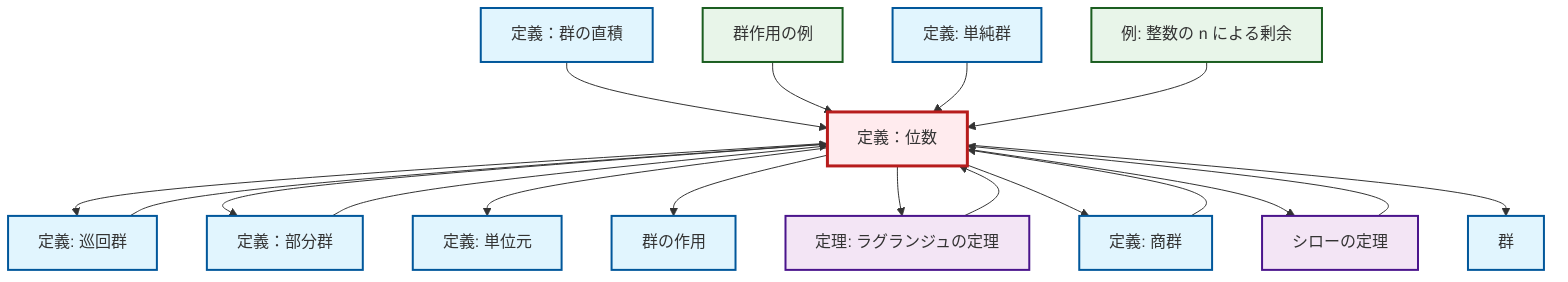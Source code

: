 graph TD
    classDef definition fill:#e1f5fe,stroke:#01579b,stroke-width:2px
    classDef theorem fill:#f3e5f5,stroke:#4a148c,stroke-width:2px
    classDef axiom fill:#fff3e0,stroke:#e65100,stroke-width:2px
    classDef example fill:#e8f5e9,stroke:#1b5e20,stroke-width:2px
    classDef current fill:#ffebee,stroke:#b71c1c,stroke-width:3px
    def-group-action["群の作用"]:::definition
    def-order["定義：位数"]:::definition
    def-group["群"]:::definition
    def-quotient-group["定義: 商群"]:::definition
    thm-lagrange["定理: ラグランジュの定理"]:::theorem
    def-direct-product["定義：群の直積"]:::definition
    thm-sylow["シローの定理"]:::theorem
    ex-quotient-integers-mod-n["例: 整数の n による剰余"]:::example
    def-subgroup["定義：部分群"]:::definition
    ex-group-action-examples["群作用の例"]:::example
    def-simple-group["定義: 単純群"]:::definition
    def-cyclic-group["定義: 巡回群"]:::definition
    def-identity-element["定義: 単位元"]:::definition
    def-order --> def-cyclic-group
    def-order --> def-subgroup
    def-direct-product --> def-order
    def-subgroup --> def-order
    ex-group-action-examples --> def-order
    def-order --> def-identity-element
    def-quotient-group --> def-order
    def-simple-group --> def-order
    def-cyclic-group --> def-order
    def-order --> def-group-action
    def-order --> thm-lagrange
    def-order --> def-quotient-group
    ex-quotient-integers-mod-n --> def-order
    thm-lagrange --> def-order
    thm-sylow --> def-order
    def-order --> thm-sylow
    def-order --> def-group
    class def-order current